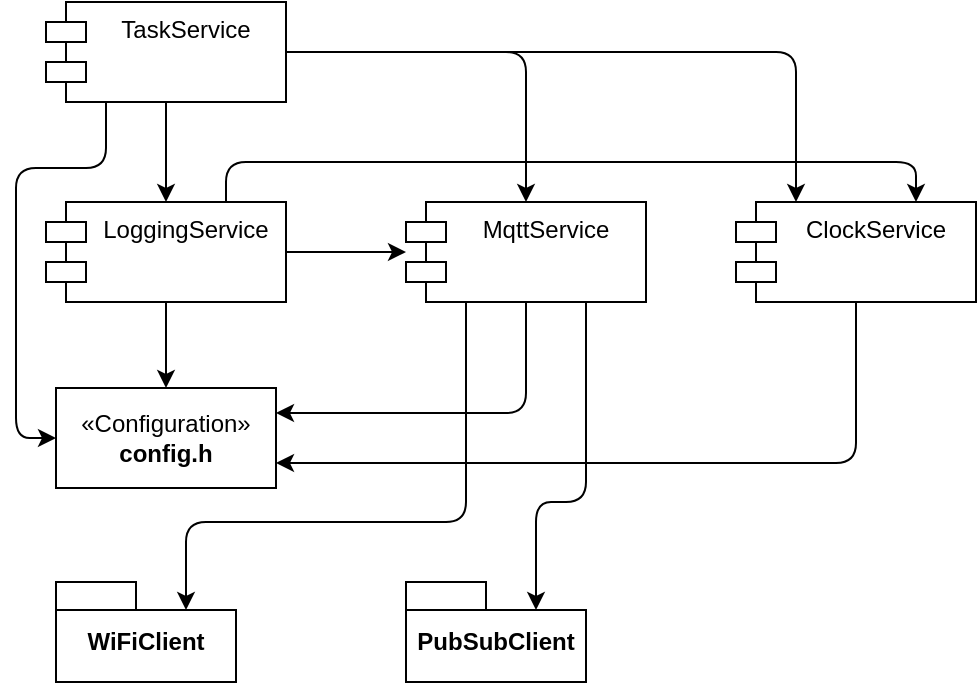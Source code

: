 <mxfile version="24.7.8">
  <diagram name="Services" id="hHlhY8izxJKhWhIm45pB">
    <mxGraphModel dx="956" dy="559" grid="1" gridSize="10" guides="1" tooltips="1" connect="1" arrows="1" fold="1" page="1" pageScale="1" pageWidth="827" pageHeight="583" math="0" shadow="0">
      <root>
        <mxCell id="0" />
        <mxCell id="1" parent="0" />
        <mxCell id="0T8dptf1TtnAvNreuVM_-17" style="rounded=1;orthogonalLoop=1;jettySize=auto;html=1;exitX=0.5;exitY=1;exitDx=0;exitDy=0;entryX=1;entryY=0.25;entryDx=0;entryDy=0;shadow=0;edgeStyle=orthogonalEdgeStyle;flowAnimation=0;curved=0;" edge="1" parent="1" source="0T8dptf1TtnAvNreuVM_-1" target="0T8dptf1TtnAvNreuVM_-14">
          <mxGeometry relative="1" as="geometry" />
        </mxCell>
        <mxCell id="0T8dptf1TtnAvNreuVM_-1" value="MqttService" style="shape=module;align=left;spacingLeft=20;align=center;verticalAlign=top;whiteSpace=wrap;html=1;shadow=0;" vertex="1" parent="1">
          <mxGeometry x="369" y="222" width="120" height="50" as="geometry" />
        </mxCell>
        <mxCell id="0T8dptf1TtnAvNreuVM_-18" style="rounded=1;orthogonalLoop=1;jettySize=auto;html=1;exitX=0.5;exitY=1;exitDx=0;exitDy=0;entryX=1;entryY=0.75;entryDx=0;entryDy=0;shadow=0;edgeStyle=orthogonalEdgeStyle;flowAnimation=0;curved=0;" edge="1" parent="1" source="0T8dptf1TtnAvNreuVM_-2" target="0T8dptf1TtnAvNreuVM_-14">
          <mxGeometry relative="1" as="geometry" />
        </mxCell>
        <mxCell id="0T8dptf1TtnAvNreuVM_-2" value="ClockService" style="shape=module;align=left;spacingLeft=20;align=center;verticalAlign=top;whiteSpace=wrap;html=1;shadow=0;" vertex="1" parent="1">
          <mxGeometry x="534" y="222" width="120" height="50" as="geometry" />
        </mxCell>
        <mxCell id="0T8dptf1TtnAvNreuVM_-5" value="" style="edgeStyle=orthogonalEdgeStyle;rounded=0;orthogonalLoop=1;jettySize=auto;html=1;shadow=0;" edge="1" parent="1" source="0T8dptf1TtnAvNreuVM_-3" target="0T8dptf1TtnAvNreuVM_-1">
          <mxGeometry relative="1" as="geometry" />
        </mxCell>
        <mxCell id="0T8dptf1TtnAvNreuVM_-16" style="rounded=1;orthogonalLoop=1;jettySize=auto;html=1;exitX=0.5;exitY=1;exitDx=0;exitDy=0;shadow=0;edgeStyle=orthogonalEdgeStyle;flowAnimation=0;curved=0;" edge="1" parent="1" source="0T8dptf1TtnAvNreuVM_-3" target="0T8dptf1TtnAvNreuVM_-14">
          <mxGeometry relative="1" as="geometry" />
        </mxCell>
        <mxCell id="0T8dptf1TtnAvNreuVM_-19" style="rounded=1;orthogonalLoop=1;jettySize=auto;html=1;exitX=0.75;exitY=0;exitDx=0;exitDy=0;entryX=0.75;entryY=0;entryDx=0;entryDy=0;shadow=0;edgeStyle=orthogonalEdgeStyle;flowAnimation=0;curved=0;" edge="1" parent="1" source="0T8dptf1TtnAvNreuVM_-3" target="0T8dptf1TtnAvNreuVM_-2">
          <mxGeometry relative="1" as="geometry" />
        </mxCell>
        <mxCell id="0T8dptf1TtnAvNreuVM_-3" value="LoggingService" style="shape=module;align=left;spacingLeft=20;align=center;verticalAlign=top;whiteSpace=wrap;html=1;shadow=0;" vertex="1" parent="1">
          <mxGeometry x="189" y="222" width="120" height="50" as="geometry" />
        </mxCell>
        <mxCell id="0T8dptf1TtnAvNreuVM_-12" style="rounded=1;orthogonalLoop=1;jettySize=auto;html=1;exitX=1;exitY=0.5;exitDx=0;exitDy=0;entryX=0.5;entryY=0;entryDx=0;entryDy=0;shadow=0;edgeStyle=orthogonalEdgeStyle;flowAnimation=0;curved=0;" edge="1" parent="1" source="0T8dptf1TtnAvNreuVM_-4" target="0T8dptf1TtnAvNreuVM_-1">
          <mxGeometry relative="1" as="geometry" />
        </mxCell>
        <mxCell id="0T8dptf1TtnAvNreuVM_-13" style="rounded=1;orthogonalLoop=1;jettySize=auto;html=1;exitX=1;exitY=0.5;exitDx=0;exitDy=0;entryX=0.25;entryY=0;entryDx=0;entryDy=0;shadow=0;edgeStyle=orthogonalEdgeStyle;flowAnimation=0;curved=0;" edge="1" parent="1" source="0T8dptf1TtnAvNreuVM_-4" target="0T8dptf1TtnAvNreuVM_-2">
          <mxGeometry relative="1" as="geometry" />
        </mxCell>
        <mxCell id="0T8dptf1TtnAvNreuVM_-20" style="rounded=1;orthogonalLoop=1;jettySize=auto;html=1;exitX=0.5;exitY=1;exitDx=0;exitDy=0;entryX=0.5;entryY=0;entryDx=0;entryDy=0;shadow=0;edgeStyle=orthogonalEdgeStyle;flowAnimation=0;curved=0;" edge="1" parent="1" source="0T8dptf1TtnAvNreuVM_-4" target="0T8dptf1TtnAvNreuVM_-3">
          <mxGeometry relative="1" as="geometry" />
        </mxCell>
        <mxCell id="0T8dptf1TtnAvNreuVM_-21" style="rounded=1;orthogonalLoop=1;jettySize=auto;html=1;exitX=0.25;exitY=1;exitDx=0;exitDy=0;entryX=0;entryY=0.5;entryDx=0;entryDy=0;shadow=0;edgeStyle=orthogonalEdgeStyle;flowAnimation=0;curved=0;" edge="1" parent="1" source="0T8dptf1TtnAvNreuVM_-4" target="0T8dptf1TtnAvNreuVM_-14">
          <mxGeometry relative="1" as="geometry">
            <Array as="points">
              <mxPoint x="219" y="205" />
              <mxPoint x="174" y="205" />
              <mxPoint x="174" y="340" />
            </Array>
          </mxGeometry>
        </mxCell>
        <mxCell id="0T8dptf1TtnAvNreuVM_-4" value="TaskService" style="shape=module;align=left;spacingLeft=20;align=center;verticalAlign=top;whiteSpace=wrap;html=1;shadow=0;" vertex="1" parent="1">
          <mxGeometry x="189" y="122" width="120" height="50" as="geometry" />
        </mxCell>
        <mxCell id="0T8dptf1TtnAvNreuVM_-14" value="«Configuration»&lt;br&gt;&lt;b&gt;config.h&lt;/b&gt;" style="html=1;whiteSpace=wrap;shadow=0;" vertex="1" parent="1">
          <mxGeometry x="194" y="315" width="110" height="50" as="geometry" />
        </mxCell>
        <mxCell id="0T8dptf1TtnAvNreuVM_-24" value="WiFiClient" style="shape=folder;fontStyle=1;spacingTop=10;tabWidth=40;tabHeight=14;tabPosition=left;html=1;whiteSpace=wrap;" vertex="1" parent="1">
          <mxGeometry x="194" y="412" width="90" height="50" as="geometry" />
        </mxCell>
        <mxCell id="0T8dptf1TtnAvNreuVM_-25" value="PubSubClient" style="shape=folder;fontStyle=1;spacingTop=10;tabWidth=40;tabHeight=14;tabPosition=left;html=1;whiteSpace=wrap;" vertex="1" parent="1">
          <mxGeometry x="369" y="412" width="90" height="50" as="geometry" />
        </mxCell>
        <mxCell id="0T8dptf1TtnAvNreuVM_-27" style="edgeStyle=orthogonalEdgeStyle;rounded=1;orthogonalLoop=1;jettySize=auto;html=1;exitX=0.25;exitY=1;exitDx=0;exitDy=0;entryX=0;entryY=0;entryDx=65;entryDy=14;entryPerimeter=0;curved=0;" edge="1" parent="1" source="0T8dptf1TtnAvNreuVM_-1" target="0T8dptf1TtnAvNreuVM_-24">
          <mxGeometry relative="1" as="geometry">
            <Array as="points">
              <mxPoint x="399" y="382" />
              <mxPoint x="259" y="382" />
            </Array>
          </mxGeometry>
        </mxCell>
        <mxCell id="0T8dptf1TtnAvNreuVM_-28" style="edgeStyle=orthogonalEdgeStyle;rounded=1;orthogonalLoop=1;jettySize=auto;html=1;exitX=0.75;exitY=1;exitDx=0;exitDy=0;entryX=0;entryY=0;entryDx=65;entryDy=14;entryPerimeter=0;curved=0;" edge="1" parent="1" source="0T8dptf1TtnAvNreuVM_-1" target="0T8dptf1TtnAvNreuVM_-25">
          <mxGeometry relative="1" as="geometry">
            <Array as="points">
              <mxPoint x="459" y="372" />
              <mxPoint x="434" y="372" />
            </Array>
          </mxGeometry>
        </mxCell>
      </root>
    </mxGraphModel>
  </diagram>
</mxfile>

